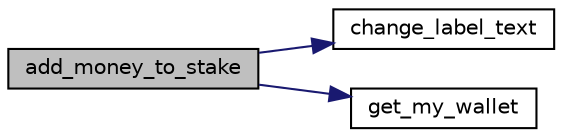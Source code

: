 digraph "add_money_to_stake"
{
 // LATEX_PDF_SIZE
  edge [fontname="Helvetica",fontsize="10",labelfontname="Helvetica",labelfontsize="10"];
  node [fontname="Helvetica",fontsize="10",shape=record];
  rankdir="LR";
  Node1 [label="add_money_to_stake",height=0.2,width=0.4,color="black", fillcolor="grey75", style="filled", fontcolor="black",tooltip="Add money to my stake."];
  Node1 -> Node2 [color="midnightblue",fontsize="10",style="solid",fontname="Helvetica"];
  Node2 [label="change_label_text",height=0.2,width=0.4,color="black", fillcolor="white", style="filled",URL="$labels_8h.html#ae4c608b5626430bac55322e32309bf8f",tooltip=" "];
  Node1 -> Node3 [color="midnightblue",fontsize="10",style="solid",fontname="Helvetica"];
  Node3 [label="get_my_wallet",height=0.2,width=0.4,color="black", fillcolor="white", style="filled",URL="$wallet_8c.html#a993fb7ec0c86c7a2d8ff68363e9f5304",tooltip="Get my wallet object."];
}
